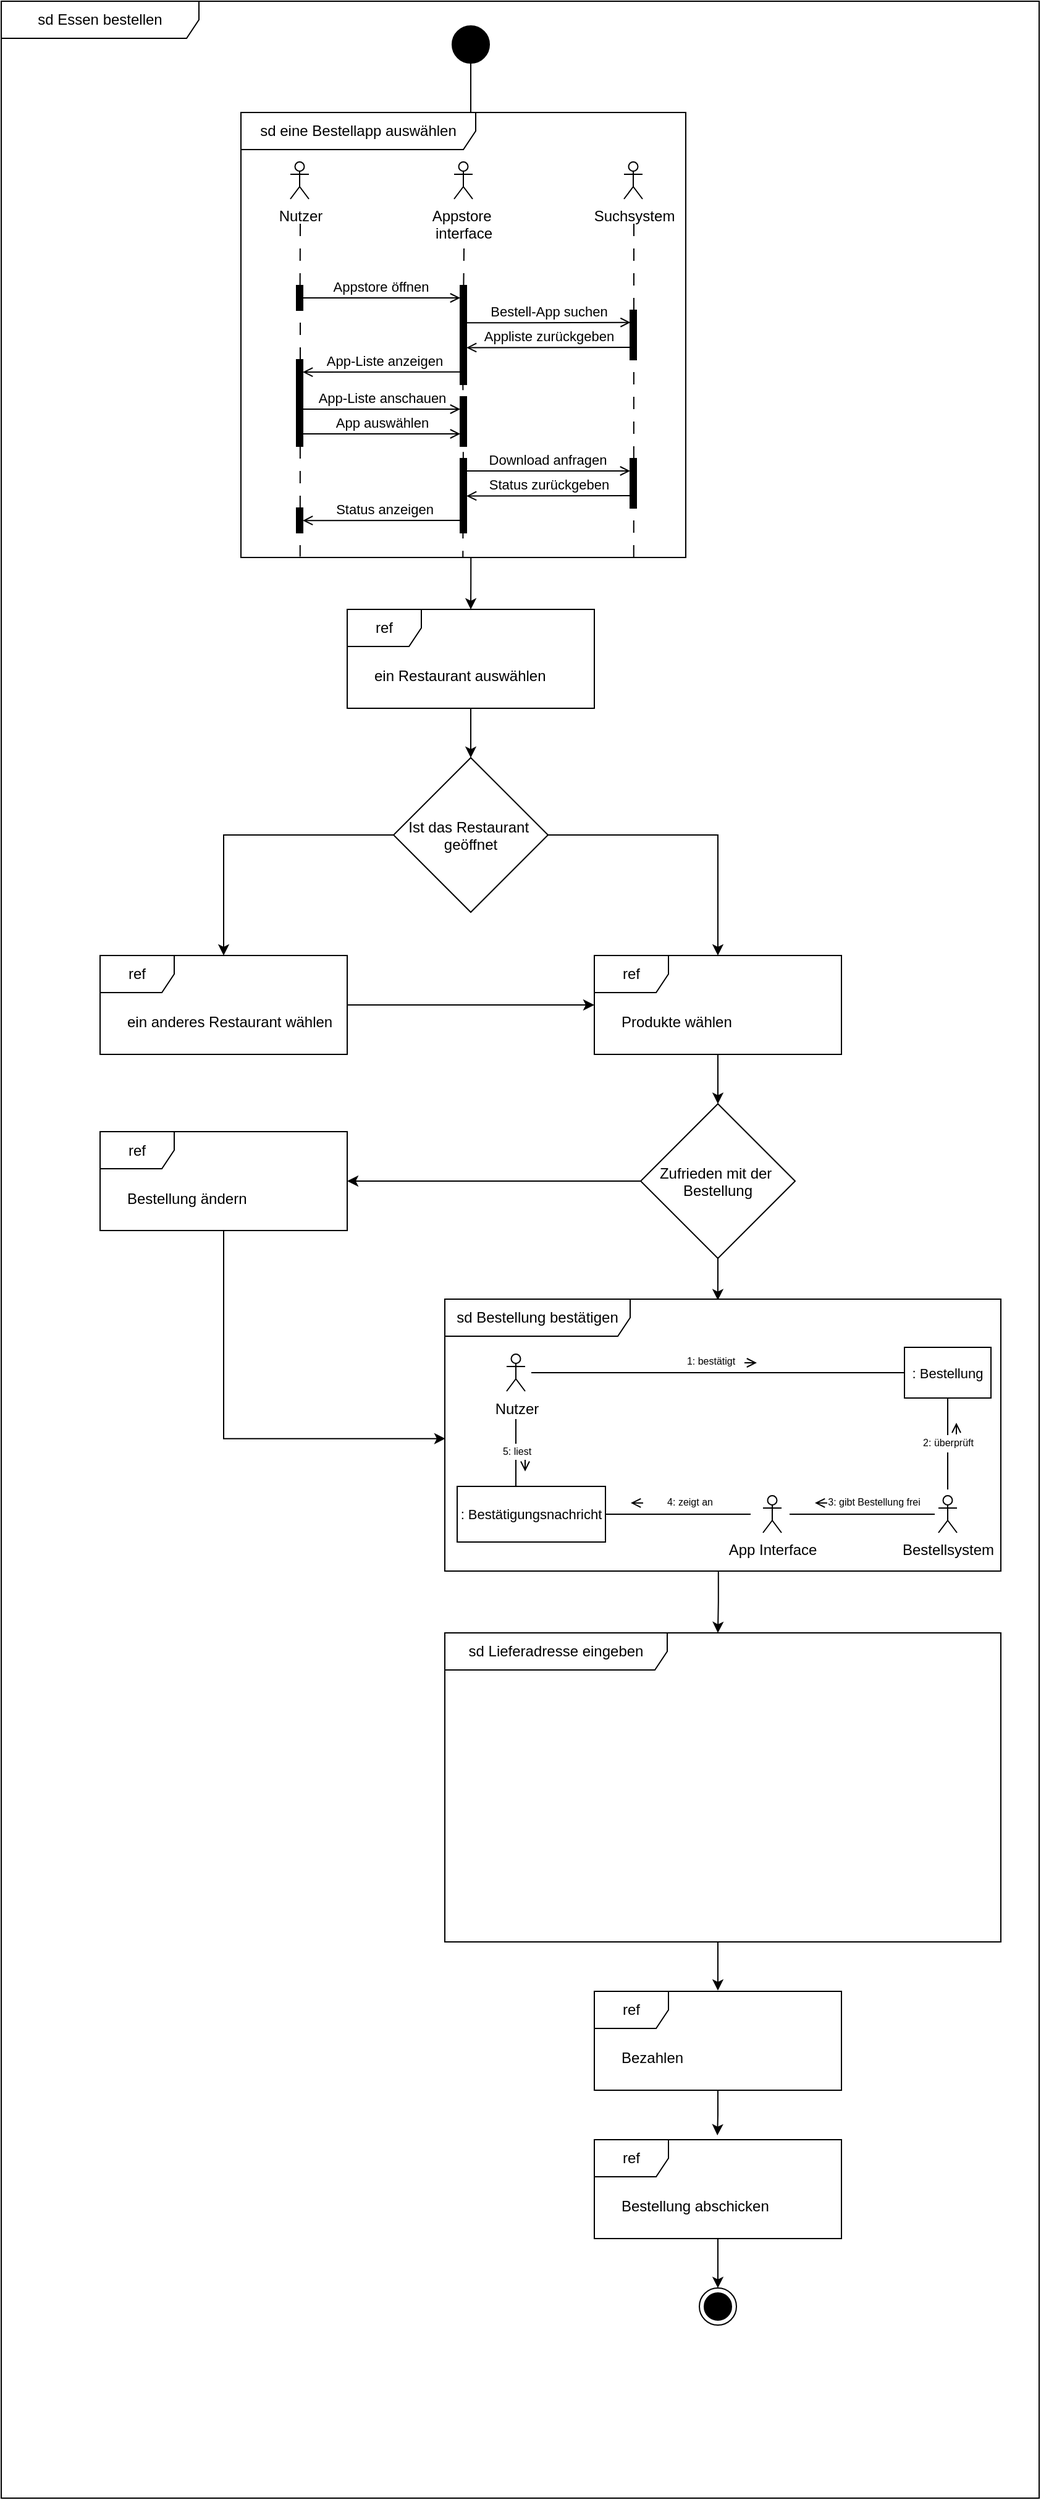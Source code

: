 <mxfile version="24.6.4" type="device">
  <diagram name="Seite-1" id="zkAX0Kposz-xjx69ceX1">
    <mxGraphModel dx="3771" dy="2076" grid="1" gridSize="10" guides="1" tooltips="1" connect="1" arrows="1" fold="1" page="1" pageScale="1" pageWidth="827" pageHeight="1169" math="0" shadow="0">
      <root>
        <mxCell id="0" />
        <mxCell id="1" parent="0" />
        <mxCell id="pbYkRBpgoTOlhweivNC_-1" value="sd Essen bestellen" style="shape=umlFrame;whiteSpace=wrap;html=1;pointerEvents=0;recursiveResize=0;container=1;collapsible=0;width=160;" parent="1" vertex="1">
          <mxGeometry x="40" y="30" width="840" height="2020" as="geometry" />
        </mxCell>
        <mxCell id="pbYkRBpgoTOlhweivNC_-49" style="edgeStyle=orthogonalEdgeStyle;rounded=0;orthogonalLoop=1;jettySize=auto;html=1;" parent="pbYkRBpgoTOlhweivNC_-1" source="pbYkRBpgoTOlhweivNC_-2" edge="1">
          <mxGeometry relative="1" as="geometry">
            <mxPoint x="380" y="100" as="targetPoint" />
          </mxGeometry>
        </mxCell>
        <mxCell id="pbYkRBpgoTOlhweivNC_-2" value="" style="ellipse;fillColor=strokeColor;html=1;" parent="pbYkRBpgoTOlhweivNC_-1" vertex="1">
          <mxGeometry x="365" y="20" width="30" height="30" as="geometry" />
        </mxCell>
        <mxCell id="pbYkRBpgoTOlhweivNC_-50" style="edgeStyle=orthogonalEdgeStyle;rounded=0;orthogonalLoop=1;jettySize=auto;html=1;exitX=0.517;exitY=0.999;exitDx=0;exitDy=0;exitPerimeter=0;" parent="pbYkRBpgoTOlhweivNC_-1" source="pbYkRBpgoTOlhweivNC_-64" target="pbYkRBpgoTOlhweivNC_-7" edge="1">
          <mxGeometry relative="1" as="geometry">
            <mxPoint x="380" y="180" as="sourcePoint" />
            <Array as="points" />
          </mxGeometry>
        </mxCell>
        <mxCell id="pbYkRBpgoTOlhweivNC_-51" style="edgeStyle=orthogonalEdgeStyle;rounded=0;orthogonalLoop=1;jettySize=auto;html=1;entryX=0.5;entryY=0;entryDx=0;entryDy=0;" parent="pbYkRBpgoTOlhweivNC_-1" source="pbYkRBpgoTOlhweivNC_-7" target="pbYkRBpgoTOlhweivNC_-24" edge="1">
          <mxGeometry relative="1" as="geometry" />
        </mxCell>
        <mxCell id="pbYkRBpgoTOlhweivNC_-7" value="ref" style="shape=umlFrame;whiteSpace=wrap;html=1;pointerEvents=0;recursiveResize=0;container=1;collapsible=0;width=60;height=30;" parent="pbYkRBpgoTOlhweivNC_-1" vertex="1">
          <mxGeometry x="280" y="492" width="200" height="80" as="geometry" />
        </mxCell>
        <mxCell id="pbYkRBpgoTOlhweivNC_-8" value="ein Restaurant auswählen" style="text;html=1;" parent="pbYkRBpgoTOlhweivNC_-7" vertex="1">
          <mxGeometry width="100" height="20" relative="1" as="geometry">
            <mxPoint x="20" y="40" as="offset" />
          </mxGeometry>
        </mxCell>
        <mxCell id="pbYkRBpgoTOlhweivNC_-63" style="edgeStyle=orthogonalEdgeStyle;rounded=0;orthogonalLoop=1;jettySize=auto;html=1;" parent="pbYkRBpgoTOlhweivNC_-1" source="pbYkRBpgoTOlhweivNC_-9" target="pbYkRBpgoTOlhweivNC_-11" edge="1">
          <mxGeometry relative="1" as="geometry" />
        </mxCell>
        <mxCell id="pbYkRBpgoTOlhweivNC_-9" value="ref" style="shape=umlFrame;whiteSpace=wrap;html=1;pointerEvents=0;recursiveResize=0;container=1;collapsible=0;width=60;height=30;" parent="pbYkRBpgoTOlhweivNC_-1" vertex="1">
          <mxGeometry x="80" y="772" width="200" height="80" as="geometry" />
        </mxCell>
        <mxCell id="pbYkRBpgoTOlhweivNC_-10" value="ein anderes Restaurant wählen" style="text;html=1;" parent="pbYkRBpgoTOlhweivNC_-9" vertex="1">
          <mxGeometry width="100" height="20" relative="1" as="geometry">
            <mxPoint x="20" y="40" as="offset" />
          </mxGeometry>
        </mxCell>
        <mxCell id="pbYkRBpgoTOlhweivNC_-55" style="edgeStyle=orthogonalEdgeStyle;rounded=0;orthogonalLoop=1;jettySize=auto;html=1;entryX=0.5;entryY=0;entryDx=0;entryDy=0;" parent="pbYkRBpgoTOlhweivNC_-1" source="pbYkRBpgoTOlhweivNC_-11" target="pbYkRBpgoTOlhweivNC_-47" edge="1">
          <mxGeometry relative="1" as="geometry" />
        </mxCell>
        <mxCell id="pbYkRBpgoTOlhweivNC_-11" value="ref" style="shape=umlFrame;whiteSpace=wrap;html=1;pointerEvents=0;recursiveResize=0;container=1;collapsible=0;width=60;height=30;" parent="pbYkRBpgoTOlhweivNC_-1" vertex="1">
          <mxGeometry x="480" y="772" width="200" height="80" as="geometry" />
        </mxCell>
        <mxCell id="pbYkRBpgoTOlhweivNC_-12" value="Produkte wählen" style="text;html=1;" parent="pbYkRBpgoTOlhweivNC_-11" vertex="1">
          <mxGeometry width="100" height="20" relative="1" as="geometry">
            <mxPoint x="20" y="40" as="offset" />
          </mxGeometry>
        </mxCell>
        <mxCell id="pbYkRBpgoTOlhweivNC_-13" value="ref" style="shape=umlFrame;whiteSpace=wrap;html=1;pointerEvents=0;recursiveResize=0;container=1;collapsible=0;width=60;height=30;" parent="pbYkRBpgoTOlhweivNC_-1" vertex="1">
          <mxGeometry x="80" y="914.5" width="200" height="80" as="geometry" />
        </mxCell>
        <mxCell id="pbYkRBpgoTOlhweivNC_-14" value="Bestellung ändern" style="text;html=1;" parent="pbYkRBpgoTOlhweivNC_-13" vertex="1">
          <mxGeometry width="100" height="20" relative="1" as="geometry">
            <mxPoint x="20" y="40" as="offset" />
          </mxGeometry>
        </mxCell>
        <mxCell id="pbYkRBpgoTOlhweivNC_-19" value="ref" style="shape=umlFrame;whiteSpace=wrap;html=1;pointerEvents=0;recursiveResize=0;container=1;collapsible=0;width=60;height=30;" parent="pbYkRBpgoTOlhweivNC_-1" vertex="1">
          <mxGeometry x="480" y="1610" width="200" height="80" as="geometry" />
        </mxCell>
        <mxCell id="pbYkRBpgoTOlhweivNC_-20" value="Bezahlen" style="text;html=1;" parent="pbYkRBpgoTOlhweivNC_-19" vertex="1">
          <mxGeometry width="100" height="20" relative="1" as="geometry">
            <mxPoint x="20" y="40" as="offset" />
          </mxGeometry>
        </mxCell>
        <mxCell id="pbYkRBpgoTOlhweivNC_-62" style="edgeStyle=orthogonalEdgeStyle;rounded=0;orthogonalLoop=1;jettySize=auto;html=1;entryX=0.5;entryY=0;entryDx=0;entryDy=0;" parent="pbYkRBpgoTOlhweivNC_-1" source="pbYkRBpgoTOlhweivNC_-21" target="pbYkRBpgoTOlhweivNC_-23" edge="1">
          <mxGeometry relative="1" as="geometry" />
        </mxCell>
        <mxCell id="pbYkRBpgoTOlhweivNC_-21" value="ref" style="shape=umlFrame;whiteSpace=wrap;html=1;pointerEvents=0;recursiveResize=0;container=1;collapsible=0;width=60;height=30;" parent="pbYkRBpgoTOlhweivNC_-1" vertex="1">
          <mxGeometry x="480" y="1730" width="200" height="80" as="geometry" />
        </mxCell>
        <mxCell id="pbYkRBpgoTOlhweivNC_-22" value="Bestellung abschicken" style="text;html=1;" parent="pbYkRBpgoTOlhweivNC_-21" vertex="1">
          <mxGeometry width="100" height="20" relative="1" as="geometry">
            <mxPoint x="20" y="40" as="offset" />
          </mxGeometry>
        </mxCell>
        <mxCell id="pbYkRBpgoTOlhweivNC_-23" value="" style="ellipse;html=1;shape=endState;fillColor=strokeColor;" parent="pbYkRBpgoTOlhweivNC_-1" vertex="1">
          <mxGeometry x="565" y="1850" width="30" height="30" as="geometry" />
        </mxCell>
        <mxCell id="pbYkRBpgoTOlhweivNC_-53" style="edgeStyle=orthogonalEdgeStyle;rounded=0;orthogonalLoop=1;jettySize=auto;html=1;exitX=1;exitY=0.5;exitDx=0;exitDy=0;" parent="pbYkRBpgoTOlhweivNC_-1" source="pbYkRBpgoTOlhweivNC_-24" edge="1">
          <mxGeometry relative="1" as="geometry">
            <mxPoint x="580" y="772" as="targetPoint" />
            <Array as="points">
              <mxPoint x="580" y="675" />
            </Array>
          </mxGeometry>
        </mxCell>
        <mxCell id="pbYkRBpgoTOlhweivNC_-54" style="edgeStyle=orthogonalEdgeStyle;rounded=0;orthogonalLoop=1;jettySize=auto;html=1;" parent="pbYkRBpgoTOlhweivNC_-1" source="pbYkRBpgoTOlhweivNC_-24" target="pbYkRBpgoTOlhweivNC_-9" edge="1">
          <mxGeometry relative="1" as="geometry" />
        </mxCell>
        <mxCell id="pbYkRBpgoTOlhweivNC_-24" value="Ist das Restaurant &#xa;geöffnet" style="rhombus;" parent="pbYkRBpgoTOlhweivNC_-1" vertex="1">
          <mxGeometry x="317.5" y="612" width="125" height="125" as="geometry" />
        </mxCell>
        <mxCell id="pbYkRBpgoTOlhweivNC_-56" style="edgeStyle=orthogonalEdgeStyle;rounded=0;orthogonalLoop=1;jettySize=auto;html=1;" parent="pbYkRBpgoTOlhweivNC_-1" source="pbYkRBpgoTOlhweivNC_-47" target="pbYkRBpgoTOlhweivNC_-13" edge="1">
          <mxGeometry relative="1" as="geometry" />
        </mxCell>
        <mxCell id="pbYkRBpgoTOlhweivNC_-57" style="edgeStyle=orthogonalEdgeStyle;rounded=0;orthogonalLoop=1;jettySize=auto;html=1;entryX=0.491;entryY=0.004;entryDx=0;entryDy=0;entryPerimeter=0;" parent="pbYkRBpgoTOlhweivNC_-1" source="pbYkRBpgoTOlhweivNC_-47" target="pbYkRBpgoTOlhweivNC_-106" edge="1">
          <mxGeometry relative="1" as="geometry">
            <mxPoint x="580" y="1052" as="targetPoint" />
          </mxGeometry>
        </mxCell>
        <mxCell id="pbYkRBpgoTOlhweivNC_-47" value="&#xa;Zufrieden mit der &#xa;Bestellung&#xa;" style="rhombus;" parent="pbYkRBpgoTOlhweivNC_-1" vertex="1">
          <mxGeometry x="517.5" y="892" width="125" height="125" as="geometry" />
        </mxCell>
        <mxCell id="pbYkRBpgoTOlhweivNC_-58" style="edgeStyle=orthogonalEdgeStyle;rounded=0;orthogonalLoop=1;jettySize=auto;html=1;entryX=0.001;entryY=0.513;entryDx=0;entryDy=0;entryPerimeter=0;" parent="pbYkRBpgoTOlhweivNC_-1" source="pbYkRBpgoTOlhweivNC_-13" target="pbYkRBpgoTOlhweivNC_-106" edge="1">
          <mxGeometry relative="1" as="geometry">
            <mxPoint x="479.6" y="1092.4" as="targetPoint" />
            <Array as="points">
              <mxPoint x="180" y="1163" />
            </Array>
          </mxGeometry>
        </mxCell>
        <mxCell id="pbYkRBpgoTOlhweivNC_-59" style="edgeStyle=orthogonalEdgeStyle;rounded=0;orthogonalLoop=1;jettySize=auto;html=1;exitX=0.492;exitY=1;exitDx=0;exitDy=0;exitPerimeter=0;" parent="pbYkRBpgoTOlhweivNC_-1" source="pbYkRBpgoTOlhweivNC_-106" edge="1">
          <mxGeometry relative="1" as="geometry">
            <mxPoint x="580" y="1260" as="sourcePoint" />
            <mxPoint x="580" y="1320" as="targetPoint" />
          </mxGeometry>
        </mxCell>
        <mxCell id="pbYkRBpgoTOlhweivNC_-60" style="edgeStyle=orthogonalEdgeStyle;rounded=0;orthogonalLoop=1;jettySize=auto;html=1;entryX=0.5;entryY=-0.008;entryDx=0;entryDy=0;entryPerimeter=0;" parent="pbYkRBpgoTOlhweivNC_-1" target="pbYkRBpgoTOlhweivNC_-19" edge="1">
          <mxGeometry relative="1" as="geometry">
            <mxPoint x="580" y="1570" as="sourcePoint" />
          </mxGeometry>
        </mxCell>
        <mxCell id="pbYkRBpgoTOlhweivNC_-61" style="edgeStyle=orthogonalEdgeStyle;rounded=0;orthogonalLoop=1;jettySize=auto;html=1;entryX=0.498;entryY=-0.044;entryDx=0;entryDy=0;entryPerimeter=0;" parent="pbYkRBpgoTOlhweivNC_-1" source="pbYkRBpgoTOlhweivNC_-19" target="pbYkRBpgoTOlhweivNC_-21" edge="1">
          <mxGeometry relative="1" as="geometry" />
        </mxCell>
        <mxCell id="pbYkRBpgoTOlhweivNC_-64" value="sd eine Bestellapp auswählen" style="shape=umlFrame;whiteSpace=wrap;html=1;pointerEvents=0;recursiveResize=0;container=1;collapsible=0;width=190;height=30;" parent="pbYkRBpgoTOlhweivNC_-1" vertex="1">
          <mxGeometry x="194" y="90" width="360" height="360" as="geometry" />
        </mxCell>
        <mxCell id="pbYkRBpgoTOlhweivNC_-67" value="Nutzer" style="shape=umlActor;verticalLabelPosition=bottom;verticalAlign=top;html=1;" parent="pbYkRBpgoTOlhweivNC_-64" vertex="1">
          <mxGeometry x="40" y="40" width="15" height="30" as="geometry" />
        </mxCell>
        <mxCell id="pbYkRBpgoTOlhweivNC_-68" value="&lt;div&gt;Appstore&amp;nbsp;&lt;/div&gt;&lt;div&gt;interface&lt;/div&gt;" style="shape=umlActor;verticalLabelPosition=bottom;verticalAlign=top;html=1;" parent="pbYkRBpgoTOlhweivNC_-64" vertex="1">
          <mxGeometry x="172.5" y="40" width="15" height="30" as="geometry" />
        </mxCell>
        <mxCell id="pbYkRBpgoTOlhweivNC_-69" value="Suchsystem" style="shape=umlActor;verticalLabelPosition=bottom;verticalAlign=top;html=1;" parent="pbYkRBpgoTOlhweivNC_-64" vertex="1">
          <mxGeometry x="310" y="40" width="15" height="30" as="geometry" />
        </mxCell>
        <mxCell id="pbYkRBpgoTOlhweivNC_-77" value="" style="html=1;points=[];perimeter=orthogonalPerimeter;fillColor=strokeColor;align=left;verticalAlign=top;spacingLeft=10;" parent="pbYkRBpgoTOlhweivNC_-64" vertex="1">
          <mxGeometry x="45" y="140" width="5" height="20" as="geometry" />
        </mxCell>
        <mxCell id="pbYkRBpgoTOlhweivNC_-78" value="" style="endArrow=none;startArrow=none;endFill=0;startFill=0;endSize=8;html=1;verticalAlign=bottom;dashed=1;labelBackgroundColor=none;dashPattern=10 10;rounded=0;entryX=0.555;entryY=0.674;entryDx=0;entryDy=0;entryPerimeter=0;" parent="pbYkRBpgoTOlhweivNC_-64" target="pbYkRBpgoTOlhweivNC_-77" edge="1">
          <mxGeometry width="160" relative="1" as="geometry">
            <mxPoint x="48" y="90" as="sourcePoint" />
            <mxPoint x="170" y="170" as="targetPoint" />
          </mxGeometry>
        </mxCell>
        <mxCell id="pbYkRBpgoTOlhweivNC_-79" value="" style="html=1;points=[];perimeter=orthogonalPerimeter;fillColor=strokeColor;align=left;verticalAlign=top;spacingLeft=10;" parent="pbYkRBpgoTOlhweivNC_-64" vertex="1">
          <mxGeometry x="177.5" y="140" width="5" height="80" as="geometry" />
        </mxCell>
        <mxCell id="pbYkRBpgoTOlhweivNC_-80" value="" style="endArrow=none;startArrow=none;endFill=0;startFill=0;endSize=8;html=1;verticalAlign=bottom;dashed=1;labelBackgroundColor=none;dashPattern=10 10;rounded=0;entryX=0.555;entryY=0.674;entryDx=0;entryDy=0;entryPerimeter=0;" parent="pbYkRBpgoTOlhweivNC_-64" target="pbYkRBpgoTOlhweivNC_-79" edge="1">
          <mxGeometry width="160" relative="1" as="geometry">
            <mxPoint x="180.5" y="110" as="sourcePoint" />
            <mxPoint x="302.5" y="190" as="targetPoint" />
            <Array as="points">
              <mxPoint x="180" y="160" />
            </Array>
          </mxGeometry>
        </mxCell>
        <mxCell id="pbYkRBpgoTOlhweivNC_-81" value="" style="html=1;points=[];perimeter=orthogonalPerimeter;fillColor=strokeColor;align=left;verticalAlign=top;spacingLeft=10;" parent="pbYkRBpgoTOlhweivNC_-64" vertex="1">
          <mxGeometry x="315" y="160" width="5" height="40" as="geometry" />
        </mxCell>
        <mxCell id="pbYkRBpgoTOlhweivNC_-82" value="" style="endArrow=none;startArrow=none;endFill=0;startFill=0;endSize=8;html=1;verticalAlign=bottom;dashed=1;labelBackgroundColor=none;dashPattern=10 10;rounded=0;entryX=0.883;entryY=1.009;entryDx=0;entryDy=0;entryPerimeter=0;" parent="pbYkRBpgoTOlhweivNC_-64" target="pbYkRBpgoTOlhweivNC_-64" edge="1">
          <mxGeometry width="160" relative="1" as="geometry">
            <mxPoint x="318" y="90" as="sourcePoint" />
            <mxPoint x="440" y="170" as="targetPoint" />
          </mxGeometry>
        </mxCell>
        <mxCell id="pbYkRBpgoTOlhweivNC_-83" value="Appstore öffnen" style="html=1;verticalAlign=bottom;labelBackgroundColor=none;endArrow=open;endFill=0;rounded=0;" parent="pbYkRBpgoTOlhweivNC_-64" edge="1">
          <mxGeometry width="160" relative="1" as="geometry">
            <mxPoint x="47.5" y="150" as="sourcePoint" />
            <mxPoint x="177.5" y="150" as="targetPoint" />
          </mxGeometry>
        </mxCell>
        <mxCell id="pbYkRBpgoTOlhweivNC_-86" value="Bestell-App suchen" style="html=1;verticalAlign=bottom;labelBackgroundColor=none;endArrow=open;endFill=0;rounded=0;entryX=0.057;entryY=0.242;entryDx=0;entryDy=0;entryPerimeter=0;" parent="pbYkRBpgoTOlhweivNC_-64" edge="1">
          <mxGeometry width="160" relative="1" as="geometry">
            <mxPoint x="182.5" y="170.16" as="sourcePoint" />
            <mxPoint x="315.285" y="169.84" as="targetPoint" />
            <Array as="points">
              <mxPoint x="230" y="170.16" />
            </Array>
          </mxGeometry>
        </mxCell>
        <mxCell id="pbYkRBpgoTOlhweivNC_-87" value="Appliste zurückgeben" style="html=1;verticalAlign=bottom;labelBackgroundColor=none;endArrow=open;endFill=0;rounded=0;exitX=0.057;exitY=0.748;exitDx=0;exitDy=0;exitPerimeter=0;" parent="pbYkRBpgoTOlhweivNC_-64" edge="1">
          <mxGeometry width="160" relative="1" as="geometry">
            <mxPoint x="315.285" y="190.0" as="sourcePoint" />
            <mxPoint x="182.5" y="190.2" as="targetPoint" />
            <Array as="points">
              <mxPoint x="260" y="190.08" />
            </Array>
          </mxGeometry>
        </mxCell>
        <mxCell id="pbYkRBpgoTOlhweivNC_-88" value="" style="html=1;points=[];perimeter=orthogonalPerimeter;fillColor=strokeColor;align=left;verticalAlign=top;spacingLeft=10;" parent="pbYkRBpgoTOlhweivNC_-64" vertex="1">
          <mxGeometry x="45" y="200" width="5" height="70" as="geometry" />
        </mxCell>
        <mxCell id="pbYkRBpgoTOlhweivNC_-89" value="" style="endArrow=none;startArrow=none;endFill=0;startFill=0;endSize=8;html=1;verticalAlign=bottom;dashed=1;labelBackgroundColor=none;dashPattern=10 10;rounded=0;entryX=0.133;entryY=0.998;entryDx=0;entryDy=0;entryPerimeter=0;" parent="pbYkRBpgoTOlhweivNC_-64" target="pbYkRBpgoTOlhweivNC_-64" edge="1">
          <mxGeometry width="160" relative="1" as="geometry">
            <mxPoint x="48" y="170" as="sourcePoint" />
            <mxPoint x="170" y="250" as="targetPoint" />
          </mxGeometry>
        </mxCell>
        <mxCell id="pbYkRBpgoTOlhweivNC_-91" value="App-Liste anzeigen" style="html=1;verticalAlign=bottom;labelBackgroundColor=none;endArrow=open;endFill=0;rounded=0;exitX=0.057;exitY=0.748;exitDx=0;exitDy=0;exitPerimeter=0;" parent="pbYkRBpgoTOlhweivNC_-64" edge="1">
          <mxGeometry width="160" relative="1" as="geometry">
            <mxPoint x="182.5" y="209.91" as="sourcePoint" />
            <mxPoint x="50" y="210.03" as="targetPoint" />
          </mxGeometry>
        </mxCell>
        <mxCell id="pbYkRBpgoTOlhweivNC_-92" value="App-Liste anschauen" style="html=1;verticalAlign=bottom;labelBackgroundColor=none;endArrow=open;endFill=0;rounded=0;exitX=1;exitY=0.429;exitDx=0;exitDy=0;exitPerimeter=0;" parent="pbYkRBpgoTOlhweivNC_-64" edge="1">
          <mxGeometry width="160" relative="1" as="geometry">
            <mxPoint x="50" y="240.03" as="sourcePoint" />
            <mxPoint x="177.5" y="240" as="targetPoint" />
            <Array as="points">
              <mxPoint x="90" y="240" />
            </Array>
          </mxGeometry>
        </mxCell>
        <mxCell id="pbYkRBpgoTOlhweivNC_-93" value="App auswählen" style="html=1;verticalAlign=bottom;labelBackgroundColor=none;endArrow=open;endFill=0;rounded=0;exitX=1;exitY=0.429;exitDx=0;exitDy=0;exitPerimeter=0;" parent="pbYkRBpgoTOlhweivNC_-64" edge="1">
          <mxGeometry width="160" relative="1" as="geometry">
            <mxPoint x="50" y="260" as="sourcePoint" />
            <mxPoint x="177.5" y="260" as="targetPoint" />
          </mxGeometry>
        </mxCell>
        <mxCell id="pbYkRBpgoTOlhweivNC_-94" value="" style="html=1;points=[];perimeter=orthogonalPerimeter;fillColor=strokeColor;align=left;verticalAlign=top;spacingLeft=10;" parent="pbYkRBpgoTOlhweivNC_-64" vertex="1">
          <mxGeometry x="177.5" y="280" width="5" height="60" as="geometry" />
        </mxCell>
        <mxCell id="pbYkRBpgoTOlhweivNC_-95" value="" style="endArrow=none;startArrow=none;endFill=0;startFill=0;endSize=8;html=1;verticalAlign=bottom;dashed=1;labelBackgroundColor=none;dashPattern=10 10;rounded=0;entryX=0.499;entryY=1.001;entryDx=0;entryDy=0;entryPerimeter=0;exitX=0.321;exitY=0.433;exitDx=0;exitDy=0;exitPerimeter=0;" parent="pbYkRBpgoTOlhweivNC_-64" source="pbYkRBpgoTOlhweivNC_-79" target="pbYkRBpgoTOlhweivNC_-64" edge="1">
          <mxGeometry width="160" relative="1" as="geometry">
            <mxPoint x="180.5" y="200" as="sourcePoint" />
            <mxPoint x="302.5" y="280" as="targetPoint" />
            <Array as="points">
              <mxPoint x="180" y="250" />
            </Array>
          </mxGeometry>
        </mxCell>
        <mxCell id="pbYkRBpgoTOlhweivNC_-96" value="" style="html=1;points=[];perimeter=orthogonalPerimeter;fillColor=strokeColor;align=left;verticalAlign=top;spacingLeft=10;" parent="pbYkRBpgoTOlhweivNC_-64" vertex="1">
          <mxGeometry x="315" y="280" width="5" height="40" as="geometry" />
        </mxCell>
        <mxCell id="pbYkRBpgoTOlhweivNC_-98" value="Download anfragen" style="html=1;verticalAlign=bottom;labelBackgroundColor=none;endArrow=open;endFill=0;rounded=0;" parent="pbYkRBpgoTOlhweivNC_-64" edge="1">
          <mxGeometry width="160" relative="1" as="geometry">
            <mxPoint x="180" y="290" as="sourcePoint" />
            <mxPoint x="315" y="290" as="targetPoint" />
          </mxGeometry>
        </mxCell>
        <mxCell id="pbYkRBpgoTOlhweivNC_-99" value="Status zurückgeben" style="html=1;verticalAlign=bottom;labelBackgroundColor=none;endArrow=open;endFill=0;rounded=0;exitX=0.057;exitY=0.748;exitDx=0;exitDy=0;exitPerimeter=0;" parent="pbYkRBpgoTOlhweivNC_-64" edge="1">
          <mxGeometry width="160" relative="1" as="geometry">
            <mxPoint x="315.285" y="310" as="sourcePoint" />
            <mxPoint x="182.5" y="310.2" as="targetPoint" />
            <Array as="points">
              <mxPoint x="260.0" y="310.08" />
            </Array>
          </mxGeometry>
        </mxCell>
        <mxCell id="pbYkRBpgoTOlhweivNC_-101" value="" style="html=1;points=[];perimeter=orthogonalPerimeter;fillColor=strokeColor;align=left;verticalAlign=top;spacingLeft=10;" parent="pbYkRBpgoTOlhweivNC_-64" vertex="1">
          <mxGeometry x="177.5" y="230" width="5" height="40" as="geometry" />
        </mxCell>
        <mxCell id="pbYkRBpgoTOlhweivNC_-103" value="Status anzeigen" style="html=1;verticalAlign=bottom;labelBackgroundColor=none;endArrow=open;endFill=0;rounded=0;exitX=0.057;exitY=0.748;exitDx=0;exitDy=0;exitPerimeter=0;" parent="pbYkRBpgoTOlhweivNC_-64" edge="1">
          <mxGeometry width="160" relative="1" as="geometry">
            <mxPoint x="182.5" y="330" as="sourcePoint" />
            <mxPoint x="50" y="330.12" as="targetPoint" />
          </mxGeometry>
        </mxCell>
        <mxCell id="pbYkRBpgoTOlhweivNC_-104" value="" style="html=1;points=[];perimeter=orthogonalPerimeter;fillColor=strokeColor;align=left;verticalAlign=top;spacingLeft=10;" parent="pbYkRBpgoTOlhweivNC_-64" vertex="1">
          <mxGeometry x="45" y="320" width="5" height="20" as="geometry" />
        </mxCell>
        <mxCell id="pbYkRBpgoTOlhweivNC_-106" value="sd Bestellung bestätigen" style="shape=umlFrame;whiteSpace=wrap;html=1;pointerEvents=0;recursiveResize=0;container=1;collapsible=0;width=150;height=30;" parent="pbYkRBpgoTOlhweivNC_-1" vertex="1">
          <mxGeometry x="359" y="1050" width="450" height="220" as="geometry" />
        </mxCell>
        <mxCell id="pbYkRBpgoTOlhweivNC_-109" value="Nutzer" style="shape=umlActor;verticalLabelPosition=bottom;verticalAlign=top;html=1;" parent="pbYkRBpgoTOlhweivNC_-106" vertex="1">
          <mxGeometry x="50" y="44.5" width="15" height="30" as="geometry" />
        </mxCell>
        <mxCell id="pbYkRBpgoTOlhweivNC_-110" value="App Interface" style="shape=umlActor;verticalLabelPosition=bottom;verticalAlign=top;html=1;" parent="pbYkRBpgoTOlhweivNC_-106" vertex="1">
          <mxGeometry x="257.5" y="159" width="15" height="30" as="geometry" />
        </mxCell>
        <mxCell id="pbYkRBpgoTOlhweivNC_-111" value="Bestellsystem" style="shape=umlActor;verticalLabelPosition=bottom;verticalAlign=top;html=1;" parent="pbYkRBpgoTOlhweivNC_-106" vertex="1">
          <mxGeometry x="399.5" y="159" width="15" height="30" as="geometry" />
        </mxCell>
        <mxCell id="pbYkRBpgoTOlhweivNC_-113" value="" style="line;strokeWidth=1;fillColor=none;align=left;verticalAlign=middle;spacingTop=-1;spacingLeft=3;spacingRight=3;rotatable=0;labelPosition=right;points=[];portConstraint=eastwest;strokeColor=inherit;" parent="pbYkRBpgoTOlhweivNC_-106" vertex="1">
          <mxGeometry x="70" y="55.5" width="310" height="8" as="geometry" />
        </mxCell>
        <mxCell id="pbYkRBpgoTOlhweivNC_-114" value="&lt;font style=&quot;font-size: 8px;&quot;&gt;1: bestätigt&lt;br&gt;&lt;/font&gt;" style="text;html=1;align=center;verticalAlign=middle;resizable=0;points=[];autosize=1;strokeColor=none;fillColor=none;" parent="pbYkRBpgoTOlhweivNC_-106" vertex="1">
          <mxGeometry x="185" y="33.5" width="60" height="30" as="geometry" />
        </mxCell>
        <mxCell id="pbYkRBpgoTOlhweivNC_-115" value="" style="endArrow=open;endFill=1;endSize=6;html=1;rounded=0;strokeWidth=1;jumpSize=5;startSize=6;" parent="pbYkRBpgoTOlhweivNC_-106" edge="1">
          <mxGeometry width="160" relative="1" as="geometry">
            <mxPoint x="242.5" y="51.5" as="sourcePoint" />
            <mxPoint x="252.5" y="51.5" as="targetPoint" />
          </mxGeometry>
        </mxCell>
        <mxCell id="pbYkRBpgoTOlhweivNC_-116" value="" style="line;strokeWidth=1;fillColor=none;align=left;verticalAlign=middle;spacingTop=-1;spacingLeft=3;spacingRight=3;rotatable=0;labelPosition=right;points=[];portConstraint=eastwest;strokeColor=inherit;flipV=1;flipH=1;direction=south;" parent="pbYkRBpgoTOlhweivNC_-106" vertex="1">
          <mxGeometry x="402.5" y="80" width="9" height="30" as="geometry" />
        </mxCell>
        <mxCell id="pbYkRBpgoTOlhweivNC_-118" value="&lt;font style=&quot;font-size: 11px;&quot;&gt;: Bestätigungsnachricht&lt;/font&gt;" style="fontStyle=0;html=1;whiteSpace=wrap;" parent="pbYkRBpgoTOlhweivNC_-106" vertex="1">
          <mxGeometry x="10" y="151.5" width="120" height="45" as="geometry" />
        </mxCell>
        <mxCell id="pbYkRBpgoTOlhweivNC_-119" value="&lt;font style=&quot;font-size: 8px;&quot;&gt;2: überprüft&lt;br&gt;&lt;/font&gt;" style="text;html=1;align=center;verticalAlign=middle;resizable=0;points=[];autosize=1;strokeColor=none;fillColor=none;" parent="pbYkRBpgoTOlhweivNC_-106" vertex="1">
          <mxGeometry x="377" y="100" width="60" height="30" as="geometry" />
        </mxCell>
        <mxCell id="pbYkRBpgoTOlhweivNC_-120" value="" style="line;strokeWidth=1;fillColor=none;align=left;verticalAlign=middle;spacingTop=-1;spacingLeft=3;spacingRight=3;rotatable=0;labelPosition=right;points=[];portConstraint=eastwest;strokeColor=inherit;flipV=1;flipH=1;direction=south;" parent="pbYkRBpgoTOlhweivNC_-106" vertex="1">
          <mxGeometry x="402.5" y="124" width="9" height="30" as="geometry" />
        </mxCell>
        <mxCell id="pbYkRBpgoTOlhweivNC_-121" value="" style="endArrow=open;endFill=1;endSize=6;html=1;rounded=0;strokeWidth=1;jumpSize=5;startSize=6;" parent="pbYkRBpgoTOlhweivNC_-106" edge="1">
          <mxGeometry width="160" relative="1" as="geometry">
            <mxPoint x="414" y="109.38" as="sourcePoint" />
            <mxPoint x="414" y="99.999" as="targetPoint" />
            <Array as="points">
              <mxPoint x="414" y="109.38" />
            </Array>
          </mxGeometry>
        </mxCell>
        <mxCell id="pbYkRBpgoTOlhweivNC_-122" value="&lt;font style=&quot;font-size: 11px;&quot;&gt;: Bestellung&lt;/font&gt;" style="fontStyle=0;html=1;whiteSpace=wrap;" parent="pbYkRBpgoTOlhweivNC_-106" vertex="1">
          <mxGeometry x="372" y="39" width="70" height="41" as="geometry" />
        </mxCell>
        <mxCell id="pbYkRBpgoTOlhweivNC_-124" value="" style="line;strokeWidth=1;fillColor=none;align=left;verticalAlign=middle;spacingTop=-1;spacingLeft=3;spacingRight=3;rotatable=0;labelPosition=right;points=[];portConstraint=eastwest;strokeColor=inherit;" parent="pbYkRBpgoTOlhweivNC_-106" vertex="1">
          <mxGeometry x="279" y="170" width="117.5" height="8" as="geometry" />
        </mxCell>
        <mxCell id="pbYkRBpgoTOlhweivNC_-125" value="&lt;font style=&quot;font-size: 8px;&quot;&gt;3: gibt Bestellung frei&lt;br&gt;&lt;/font&gt;" style="text;html=1;align=center;verticalAlign=middle;resizable=0;points=[];autosize=1;strokeColor=none;fillColor=none;" parent="pbYkRBpgoTOlhweivNC_-106" vertex="1">
          <mxGeometry x="296.5" y="148" width="100" height="30" as="geometry" />
        </mxCell>
        <mxCell id="pbYkRBpgoTOlhweivNC_-126" value="" style="endArrow=open;endFill=1;endSize=6;html=1;rounded=0;strokeWidth=1;jumpSize=5;startSize=6;" parent="pbYkRBpgoTOlhweivNC_-106" edge="1">
          <mxGeometry width="160" relative="1" as="geometry">
            <mxPoint x="309.5" y="164.9" as="sourcePoint" />
            <mxPoint x="299.5" y="164.9" as="targetPoint" />
          </mxGeometry>
        </mxCell>
        <mxCell id="pbYkRBpgoTOlhweivNC_-127" value="" style="line;strokeWidth=1;fillColor=none;align=left;verticalAlign=middle;spacingTop=-1;spacingLeft=3;spacingRight=3;rotatable=0;labelPosition=right;points=[];portConstraint=eastwest;strokeColor=inherit;" parent="pbYkRBpgoTOlhweivNC_-106" vertex="1">
          <mxGeometry x="130" y="170" width="117.5" height="8" as="geometry" />
        </mxCell>
        <mxCell id="pbYkRBpgoTOlhweivNC_-128" value="&lt;font style=&quot;font-size: 8px;&quot;&gt;4: zeigt an&lt;br&gt;&lt;/font&gt;" style="text;html=1;align=center;verticalAlign=middle;resizable=0;points=[];autosize=1;strokeColor=none;fillColor=none;" parent="pbYkRBpgoTOlhweivNC_-106" vertex="1">
          <mxGeometry x="167.5" y="148" width="60" height="30" as="geometry" />
        </mxCell>
        <mxCell id="pbYkRBpgoTOlhweivNC_-129" value="" style="endArrow=open;endFill=1;endSize=6;html=1;rounded=0;strokeWidth=1;jumpSize=5;startSize=6;" parent="pbYkRBpgoTOlhweivNC_-106" edge="1">
          <mxGeometry width="160" relative="1" as="geometry">
            <mxPoint x="160.5" y="164.9" as="sourcePoint" />
            <mxPoint x="150.5" y="164.9" as="targetPoint" />
          </mxGeometry>
        </mxCell>
        <mxCell id="pbYkRBpgoTOlhweivNC_-130" value="" style="line;strokeWidth=1;fillColor=none;align=left;verticalAlign=middle;spacingTop=-1;spacingLeft=3;spacingRight=3;rotatable=0;labelPosition=right;points=[];portConstraint=eastwest;strokeColor=inherit;flipV=1;flipH=1;direction=south;" parent="pbYkRBpgoTOlhweivNC_-106" vertex="1">
          <mxGeometry x="53" y="97" width="9" height="20" as="geometry" />
        </mxCell>
        <mxCell id="pbYkRBpgoTOlhweivNC_-131" value="&lt;font style=&quot;font-size: 8px;&quot;&gt;5: liest&lt;br&gt;&lt;/font&gt;" style="text;html=1;align=center;verticalAlign=middle;resizable=0;points=[];autosize=1;strokeColor=none;fillColor=none;" parent="pbYkRBpgoTOlhweivNC_-106" vertex="1">
          <mxGeometry x="32.5" y="107" width="50" height="30" as="geometry" />
        </mxCell>
        <mxCell id="pbYkRBpgoTOlhweivNC_-132" value="" style="line;strokeWidth=1;fillColor=none;align=left;verticalAlign=middle;spacingTop=-1;spacingLeft=3;spacingRight=3;rotatable=0;labelPosition=right;points=[];portConstraint=eastwest;strokeColor=inherit;flipV=1;flipH=1;direction=south;" parent="pbYkRBpgoTOlhweivNC_-106" vertex="1">
          <mxGeometry x="53" y="130" width="9" height="21.5" as="geometry" />
        </mxCell>
        <mxCell id="pbYkRBpgoTOlhweivNC_-133" value="" style="endArrow=open;endFill=1;endSize=6;html=1;rounded=0;strokeWidth=1;jumpSize=5;startSize=6;" parent="pbYkRBpgoTOlhweivNC_-106" edge="1">
          <mxGeometry width="160" relative="1" as="geometry">
            <mxPoint x="65" y="129.999" as="sourcePoint" />
            <mxPoint x="65" y="139.38" as="targetPoint" />
            <Array as="points">
              <mxPoint x="65" y="139.38" />
            </Array>
          </mxGeometry>
        </mxCell>
        <mxCell id="_f48HNEQYsV6DUKk7ocw-4" value="sd Lieferadresse eingeben" style="shape=umlFrame;whiteSpace=wrap;html=1;pointerEvents=0;recursiveResize=0;container=1;collapsible=0;width=180;height=30;" vertex="1" parent="pbYkRBpgoTOlhweivNC_-1">
          <mxGeometry x="359" y="1320" width="450" height="250" as="geometry" />
        </mxCell>
      </root>
    </mxGraphModel>
  </diagram>
</mxfile>
